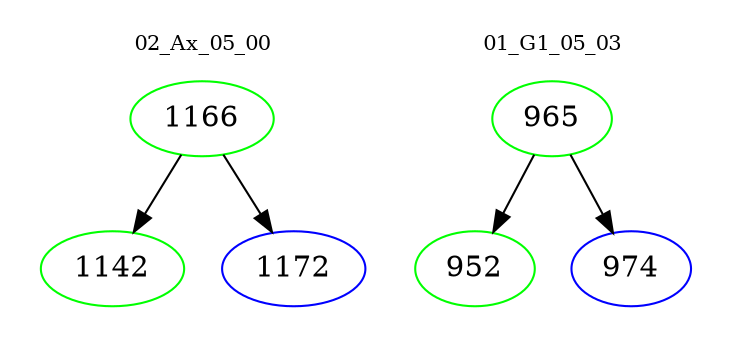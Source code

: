 digraph{
subgraph cluster_0 {
color = white
label = "02_Ax_05_00";
fontsize=10;
T0_1166 [label="1166", color="green"]
T0_1166 -> T0_1142 [color="black"]
T0_1142 [label="1142", color="green"]
T0_1166 -> T0_1172 [color="black"]
T0_1172 [label="1172", color="blue"]
}
subgraph cluster_1 {
color = white
label = "01_G1_05_03";
fontsize=10;
T1_965 [label="965", color="green"]
T1_965 -> T1_952 [color="black"]
T1_952 [label="952", color="green"]
T1_965 -> T1_974 [color="black"]
T1_974 [label="974", color="blue"]
}
}
